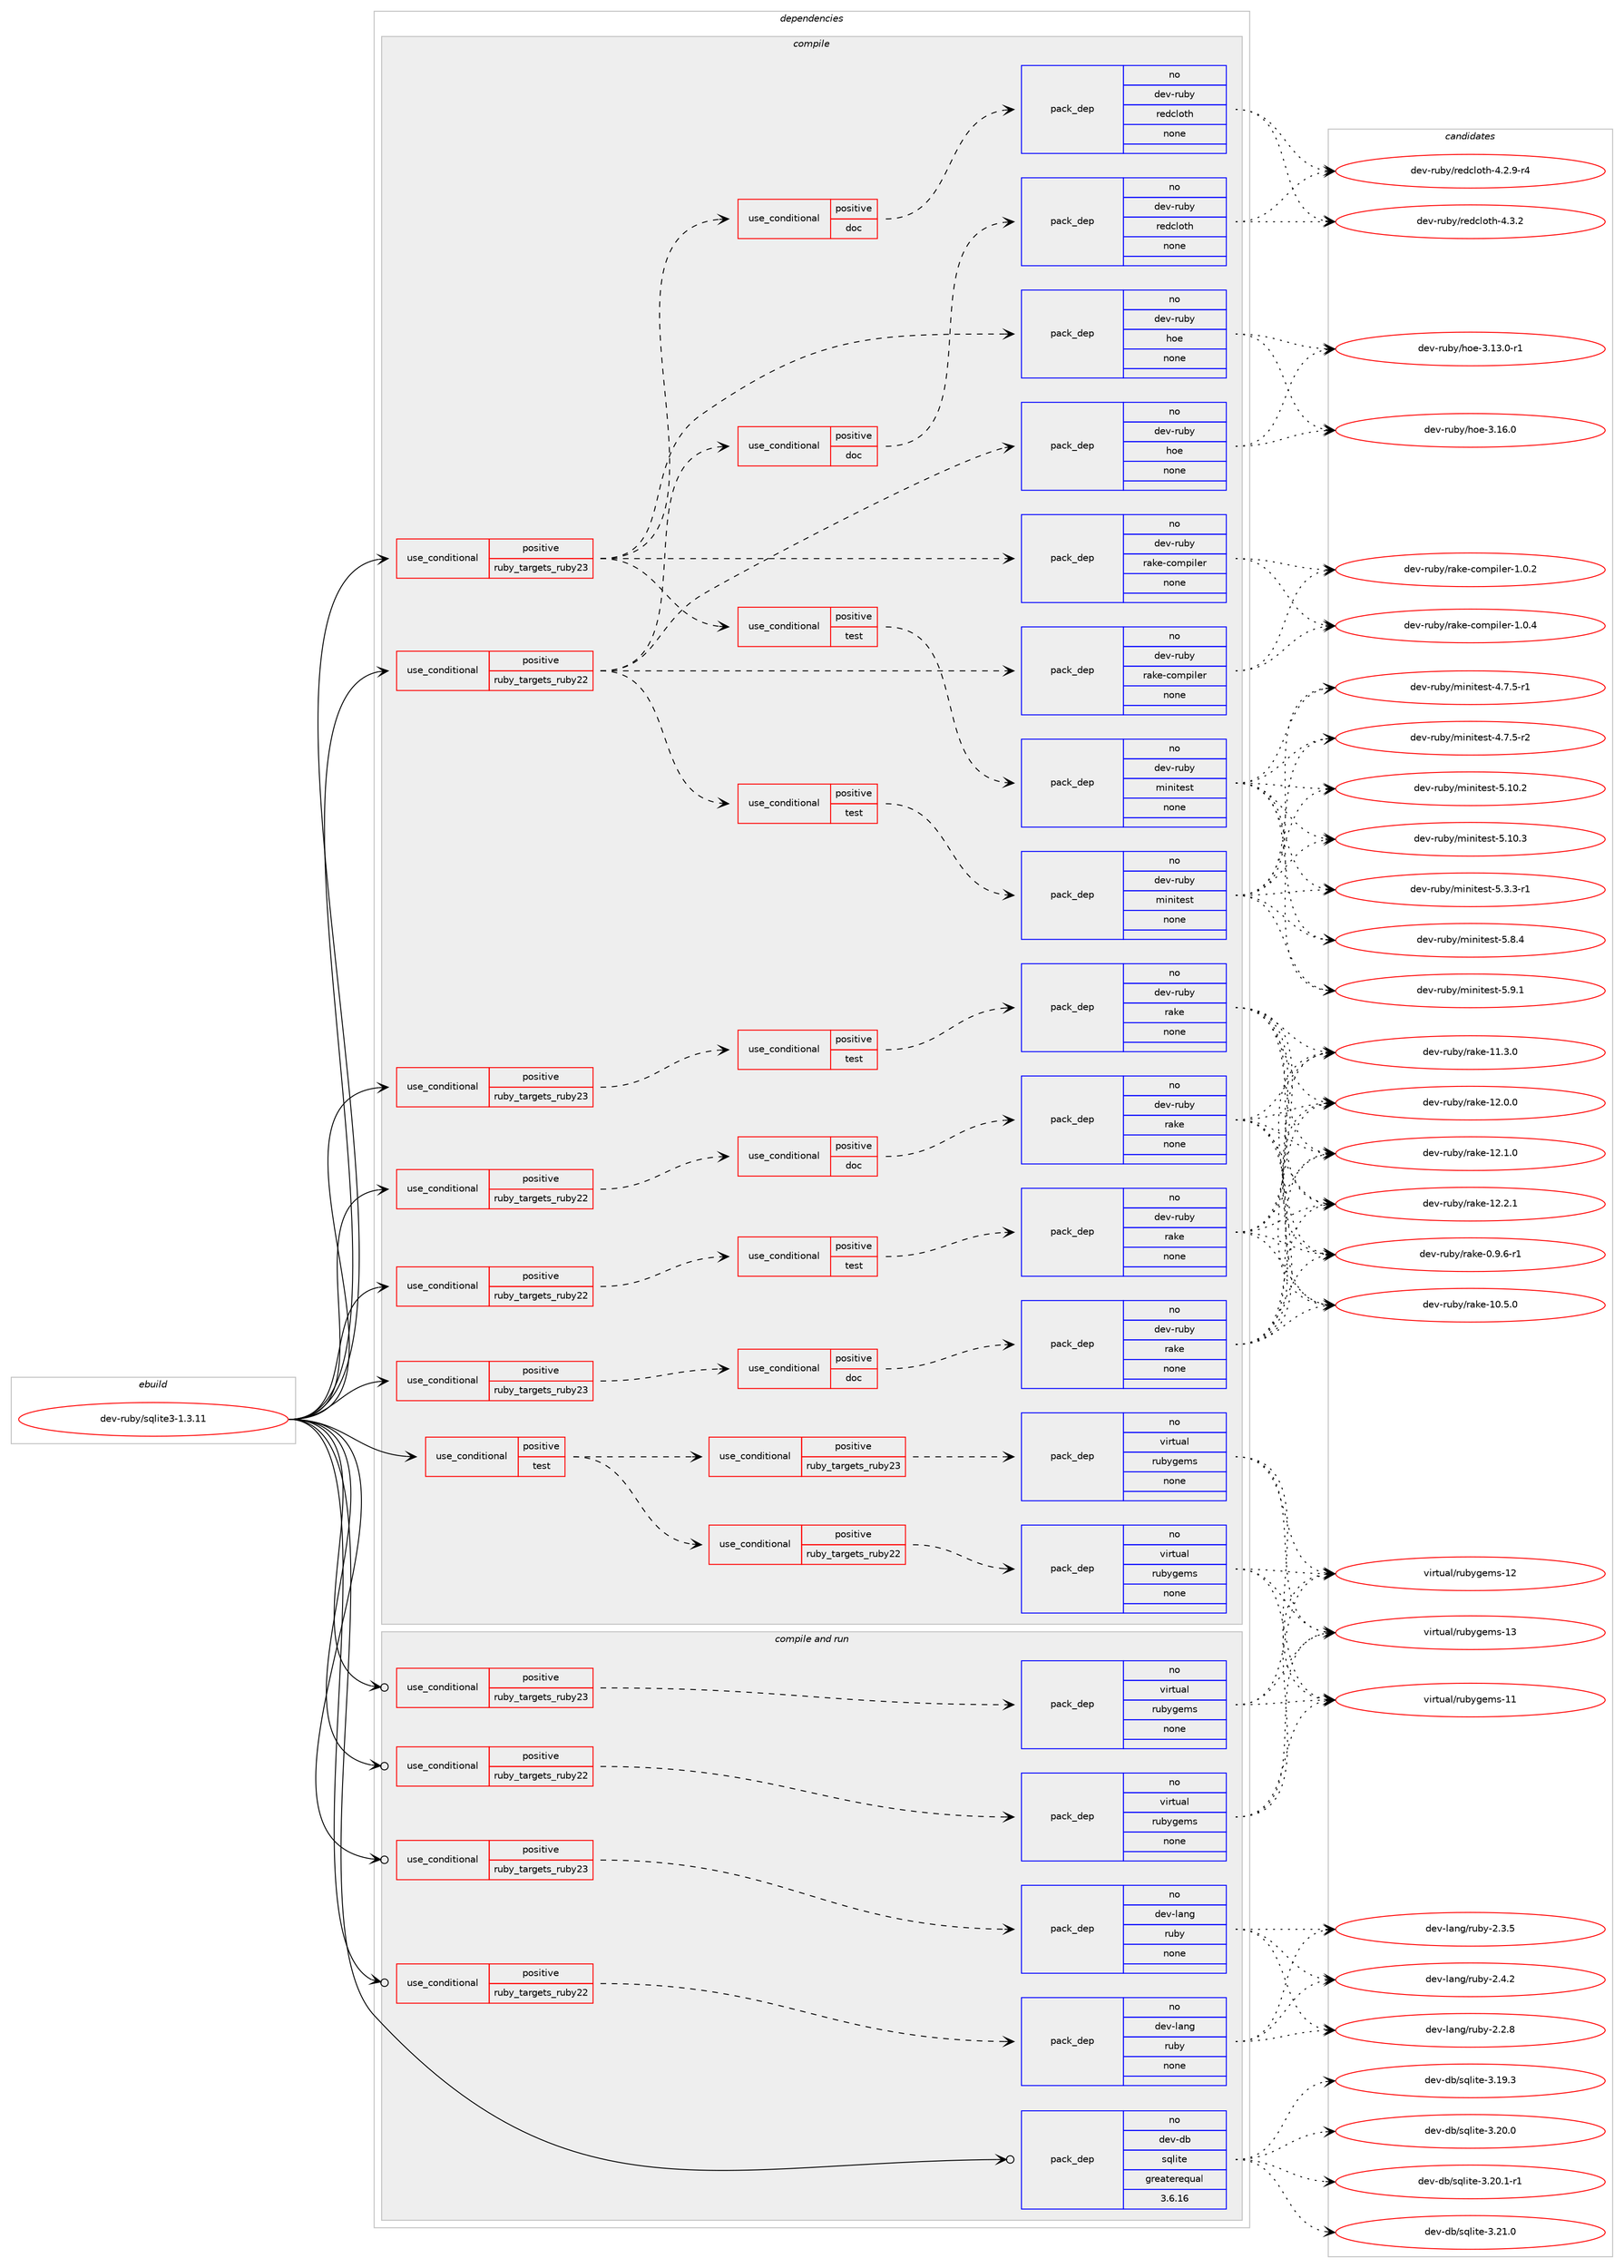 digraph prolog {

# *************
# Graph options
# *************

newrank=true;
concentrate=true;
compound=true;
graph [rankdir=LR,fontname=Helvetica,fontsize=10,ranksep=1.5];#, ranksep=2.5, nodesep=0.2];
edge  [arrowhead=vee];
node  [fontname=Helvetica,fontsize=10];

# **********
# The ebuild
# **********

subgraph cluster_leftcol {
color=gray;
rank=same;
label=<<i>ebuild</i>>;
id [label="dev-ruby/sqlite3-1.3.11", color=red, width=4, href="../dev-ruby/sqlite3-1.3.11.svg"];
}

# ****************
# The dependencies
# ****************

subgraph cluster_midcol {
color=gray;
label=<<i>dependencies</i>>;
subgraph cluster_compile {
fillcolor="#eeeeee";
style=filled;
label=<<i>compile</i>>;
subgraph cond74123 {
dependency273119 [label=<<TABLE BORDER="0" CELLBORDER="1" CELLSPACING="0" CELLPADDING="4"><TR><TD ROWSPAN="3" CELLPADDING="10">use_conditional</TD></TR><TR><TD>positive</TD></TR><TR><TD>ruby_targets_ruby22</TD></TR></TABLE>>, shape=none, color=red];
subgraph cond74124 {
dependency273120 [label=<<TABLE BORDER="0" CELLBORDER="1" CELLSPACING="0" CELLPADDING="4"><TR><TD ROWSPAN="3" CELLPADDING="10">use_conditional</TD></TR><TR><TD>positive</TD></TR><TR><TD>doc</TD></TR></TABLE>>, shape=none, color=red];
subgraph pack194880 {
dependency273121 [label=<<TABLE BORDER="0" CELLBORDER="1" CELLSPACING="0" CELLPADDING="4" WIDTH="220"><TR><TD ROWSPAN="6" CELLPADDING="30">pack_dep</TD></TR><TR><TD WIDTH="110">no</TD></TR><TR><TD>dev-ruby</TD></TR><TR><TD>rake</TD></TR><TR><TD>none</TD></TR><TR><TD></TD></TR></TABLE>>, shape=none, color=blue];
}
dependency273120:e -> dependency273121:w [weight=20,style="dashed",arrowhead="vee"];
}
dependency273119:e -> dependency273120:w [weight=20,style="dashed",arrowhead="vee"];
}
id:e -> dependency273119:w [weight=20,style="solid",arrowhead="vee"];
subgraph cond74125 {
dependency273122 [label=<<TABLE BORDER="0" CELLBORDER="1" CELLSPACING="0" CELLPADDING="4"><TR><TD ROWSPAN="3" CELLPADDING="10">use_conditional</TD></TR><TR><TD>positive</TD></TR><TR><TD>ruby_targets_ruby22</TD></TR></TABLE>>, shape=none, color=red];
subgraph cond74126 {
dependency273123 [label=<<TABLE BORDER="0" CELLBORDER="1" CELLSPACING="0" CELLPADDING="4"><TR><TD ROWSPAN="3" CELLPADDING="10">use_conditional</TD></TR><TR><TD>positive</TD></TR><TR><TD>test</TD></TR></TABLE>>, shape=none, color=red];
subgraph pack194881 {
dependency273124 [label=<<TABLE BORDER="0" CELLBORDER="1" CELLSPACING="0" CELLPADDING="4" WIDTH="220"><TR><TD ROWSPAN="6" CELLPADDING="30">pack_dep</TD></TR><TR><TD WIDTH="110">no</TD></TR><TR><TD>dev-ruby</TD></TR><TR><TD>rake</TD></TR><TR><TD>none</TD></TR><TR><TD></TD></TR></TABLE>>, shape=none, color=blue];
}
dependency273123:e -> dependency273124:w [weight=20,style="dashed",arrowhead="vee"];
}
dependency273122:e -> dependency273123:w [weight=20,style="dashed",arrowhead="vee"];
}
id:e -> dependency273122:w [weight=20,style="solid",arrowhead="vee"];
subgraph cond74127 {
dependency273125 [label=<<TABLE BORDER="0" CELLBORDER="1" CELLSPACING="0" CELLPADDING="4"><TR><TD ROWSPAN="3" CELLPADDING="10">use_conditional</TD></TR><TR><TD>positive</TD></TR><TR><TD>ruby_targets_ruby22</TD></TR></TABLE>>, shape=none, color=red];
subgraph pack194882 {
dependency273126 [label=<<TABLE BORDER="0" CELLBORDER="1" CELLSPACING="0" CELLPADDING="4" WIDTH="220"><TR><TD ROWSPAN="6" CELLPADDING="30">pack_dep</TD></TR><TR><TD WIDTH="110">no</TD></TR><TR><TD>dev-ruby</TD></TR><TR><TD>rake-compiler</TD></TR><TR><TD>none</TD></TR><TR><TD></TD></TR></TABLE>>, shape=none, color=blue];
}
dependency273125:e -> dependency273126:w [weight=20,style="dashed",arrowhead="vee"];
subgraph pack194883 {
dependency273127 [label=<<TABLE BORDER="0" CELLBORDER="1" CELLSPACING="0" CELLPADDING="4" WIDTH="220"><TR><TD ROWSPAN="6" CELLPADDING="30">pack_dep</TD></TR><TR><TD WIDTH="110">no</TD></TR><TR><TD>dev-ruby</TD></TR><TR><TD>hoe</TD></TR><TR><TD>none</TD></TR><TR><TD></TD></TR></TABLE>>, shape=none, color=blue];
}
dependency273125:e -> dependency273127:w [weight=20,style="dashed",arrowhead="vee"];
subgraph cond74128 {
dependency273128 [label=<<TABLE BORDER="0" CELLBORDER="1" CELLSPACING="0" CELLPADDING="4"><TR><TD ROWSPAN="3" CELLPADDING="10">use_conditional</TD></TR><TR><TD>positive</TD></TR><TR><TD>doc</TD></TR></TABLE>>, shape=none, color=red];
subgraph pack194884 {
dependency273129 [label=<<TABLE BORDER="0" CELLBORDER="1" CELLSPACING="0" CELLPADDING="4" WIDTH="220"><TR><TD ROWSPAN="6" CELLPADDING="30">pack_dep</TD></TR><TR><TD WIDTH="110">no</TD></TR><TR><TD>dev-ruby</TD></TR><TR><TD>redcloth</TD></TR><TR><TD>none</TD></TR><TR><TD></TD></TR></TABLE>>, shape=none, color=blue];
}
dependency273128:e -> dependency273129:w [weight=20,style="dashed",arrowhead="vee"];
}
dependency273125:e -> dependency273128:w [weight=20,style="dashed",arrowhead="vee"];
subgraph cond74129 {
dependency273130 [label=<<TABLE BORDER="0" CELLBORDER="1" CELLSPACING="0" CELLPADDING="4"><TR><TD ROWSPAN="3" CELLPADDING="10">use_conditional</TD></TR><TR><TD>positive</TD></TR><TR><TD>test</TD></TR></TABLE>>, shape=none, color=red];
subgraph pack194885 {
dependency273131 [label=<<TABLE BORDER="0" CELLBORDER="1" CELLSPACING="0" CELLPADDING="4" WIDTH="220"><TR><TD ROWSPAN="6" CELLPADDING="30">pack_dep</TD></TR><TR><TD WIDTH="110">no</TD></TR><TR><TD>dev-ruby</TD></TR><TR><TD>minitest</TD></TR><TR><TD>none</TD></TR><TR><TD></TD></TR></TABLE>>, shape=none, color=blue];
}
dependency273130:e -> dependency273131:w [weight=20,style="dashed",arrowhead="vee"];
}
dependency273125:e -> dependency273130:w [weight=20,style="dashed",arrowhead="vee"];
}
id:e -> dependency273125:w [weight=20,style="solid",arrowhead="vee"];
subgraph cond74130 {
dependency273132 [label=<<TABLE BORDER="0" CELLBORDER="1" CELLSPACING="0" CELLPADDING="4"><TR><TD ROWSPAN="3" CELLPADDING="10">use_conditional</TD></TR><TR><TD>positive</TD></TR><TR><TD>ruby_targets_ruby23</TD></TR></TABLE>>, shape=none, color=red];
subgraph cond74131 {
dependency273133 [label=<<TABLE BORDER="0" CELLBORDER="1" CELLSPACING="0" CELLPADDING="4"><TR><TD ROWSPAN="3" CELLPADDING="10">use_conditional</TD></TR><TR><TD>positive</TD></TR><TR><TD>doc</TD></TR></TABLE>>, shape=none, color=red];
subgraph pack194886 {
dependency273134 [label=<<TABLE BORDER="0" CELLBORDER="1" CELLSPACING="0" CELLPADDING="4" WIDTH="220"><TR><TD ROWSPAN="6" CELLPADDING="30">pack_dep</TD></TR><TR><TD WIDTH="110">no</TD></TR><TR><TD>dev-ruby</TD></TR><TR><TD>rake</TD></TR><TR><TD>none</TD></TR><TR><TD></TD></TR></TABLE>>, shape=none, color=blue];
}
dependency273133:e -> dependency273134:w [weight=20,style="dashed",arrowhead="vee"];
}
dependency273132:e -> dependency273133:w [weight=20,style="dashed",arrowhead="vee"];
}
id:e -> dependency273132:w [weight=20,style="solid",arrowhead="vee"];
subgraph cond74132 {
dependency273135 [label=<<TABLE BORDER="0" CELLBORDER="1" CELLSPACING="0" CELLPADDING="4"><TR><TD ROWSPAN="3" CELLPADDING="10">use_conditional</TD></TR><TR><TD>positive</TD></TR><TR><TD>ruby_targets_ruby23</TD></TR></TABLE>>, shape=none, color=red];
subgraph cond74133 {
dependency273136 [label=<<TABLE BORDER="0" CELLBORDER="1" CELLSPACING="0" CELLPADDING="4"><TR><TD ROWSPAN="3" CELLPADDING="10">use_conditional</TD></TR><TR><TD>positive</TD></TR><TR><TD>test</TD></TR></TABLE>>, shape=none, color=red];
subgraph pack194887 {
dependency273137 [label=<<TABLE BORDER="0" CELLBORDER="1" CELLSPACING="0" CELLPADDING="4" WIDTH="220"><TR><TD ROWSPAN="6" CELLPADDING="30">pack_dep</TD></TR><TR><TD WIDTH="110">no</TD></TR><TR><TD>dev-ruby</TD></TR><TR><TD>rake</TD></TR><TR><TD>none</TD></TR><TR><TD></TD></TR></TABLE>>, shape=none, color=blue];
}
dependency273136:e -> dependency273137:w [weight=20,style="dashed",arrowhead="vee"];
}
dependency273135:e -> dependency273136:w [weight=20,style="dashed",arrowhead="vee"];
}
id:e -> dependency273135:w [weight=20,style="solid",arrowhead="vee"];
subgraph cond74134 {
dependency273138 [label=<<TABLE BORDER="0" CELLBORDER="1" CELLSPACING="0" CELLPADDING="4"><TR><TD ROWSPAN="3" CELLPADDING="10">use_conditional</TD></TR><TR><TD>positive</TD></TR><TR><TD>ruby_targets_ruby23</TD></TR></TABLE>>, shape=none, color=red];
subgraph pack194888 {
dependency273139 [label=<<TABLE BORDER="0" CELLBORDER="1" CELLSPACING="0" CELLPADDING="4" WIDTH="220"><TR><TD ROWSPAN="6" CELLPADDING="30">pack_dep</TD></TR><TR><TD WIDTH="110">no</TD></TR><TR><TD>dev-ruby</TD></TR><TR><TD>rake-compiler</TD></TR><TR><TD>none</TD></TR><TR><TD></TD></TR></TABLE>>, shape=none, color=blue];
}
dependency273138:e -> dependency273139:w [weight=20,style="dashed",arrowhead="vee"];
subgraph pack194889 {
dependency273140 [label=<<TABLE BORDER="0" CELLBORDER="1" CELLSPACING="0" CELLPADDING="4" WIDTH="220"><TR><TD ROWSPAN="6" CELLPADDING="30">pack_dep</TD></TR><TR><TD WIDTH="110">no</TD></TR><TR><TD>dev-ruby</TD></TR><TR><TD>hoe</TD></TR><TR><TD>none</TD></TR><TR><TD></TD></TR></TABLE>>, shape=none, color=blue];
}
dependency273138:e -> dependency273140:w [weight=20,style="dashed",arrowhead="vee"];
subgraph cond74135 {
dependency273141 [label=<<TABLE BORDER="0" CELLBORDER="1" CELLSPACING="0" CELLPADDING="4"><TR><TD ROWSPAN="3" CELLPADDING="10">use_conditional</TD></TR><TR><TD>positive</TD></TR><TR><TD>doc</TD></TR></TABLE>>, shape=none, color=red];
subgraph pack194890 {
dependency273142 [label=<<TABLE BORDER="0" CELLBORDER="1" CELLSPACING="0" CELLPADDING="4" WIDTH="220"><TR><TD ROWSPAN="6" CELLPADDING="30">pack_dep</TD></TR><TR><TD WIDTH="110">no</TD></TR><TR><TD>dev-ruby</TD></TR><TR><TD>redcloth</TD></TR><TR><TD>none</TD></TR><TR><TD></TD></TR></TABLE>>, shape=none, color=blue];
}
dependency273141:e -> dependency273142:w [weight=20,style="dashed",arrowhead="vee"];
}
dependency273138:e -> dependency273141:w [weight=20,style="dashed",arrowhead="vee"];
subgraph cond74136 {
dependency273143 [label=<<TABLE BORDER="0" CELLBORDER="1" CELLSPACING="0" CELLPADDING="4"><TR><TD ROWSPAN="3" CELLPADDING="10">use_conditional</TD></TR><TR><TD>positive</TD></TR><TR><TD>test</TD></TR></TABLE>>, shape=none, color=red];
subgraph pack194891 {
dependency273144 [label=<<TABLE BORDER="0" CELLBORDER="1" CELLSPACING="0" CELLPADDING="4" WIDTH="220"><TR><TD ROWSPAN="6" CELLPADDING="30">pack_dep</TD></TR><TR><TD WIDTH="110">no</TD></TR><TR><TD>dev-ruby</TD></TR><TR><TD>minitest</TD></TR><TR><TD>none</TD></TR><TR><TD></TD></TR></TABLE>>, shape=none, color=blue];
}
dependency273143:e -> dependency273144:w [weight=20,style="dashed",arrowhead="vee"];
}
dependency273138:e -> dependency273143:w [weight=20,style="dashed",arrowhead="vee"];
}
id:e -> dependency273138:w [weight=20,style="solid",arrowhead="vee"];
subgraph cond74137 {
dependency273145 [label=<<TABLE BORDER="0" CELLBORDER="1" CELLSPACING="0" CELLPADDING="4"><TR><TD ROWSPAN="3" CELLPADDING="10">use_conditional</TD></TR><TR><TD>positive</TD></TR><TR><TD>test</TD></TR></TABLE>>, shape=none, color=red];
subgraph cond74138 {
dependency273146 [label=<<TABLE BORDER="0" CELLBORDER="1" CELLSPACING="0" CELLPADDING="4"><TR><TD ROWSPAN="3" CELLPADDING="10">use_conditional</TD></TR><TR><TD>positive</TD></TR><TR><TD>ruby_targets_ruby22</TD></TR></TABLE>>, shape=none, color=red];
subgraph pack194892 {
dependency273147 [label=<<TABLE BORDER="0" CELLBORDER="1" CELLSPACING="0" CELLPADDING="4" WIDTH="220"><TR><TD ROWSPAN="6" CELLPADDING="30">pack_dep</TD></TR><TR><TD WIDTH="110">no</TD></TR><TR><TD>virtual</TD></TR><TR><TD>rubygems</TD></TR><TR><TD>none</TD></TR><TR><TD></TD></TR></TABLE>>, shape=none, color=blue];
}
dependency273146:e -> dependency273147:w [weight=20,style="dashed",arrowhead="vee"];
}
dependency273145:e -> dependency273146:w [weight=20,style="dashed",arrowhead="vee"];
subgraph cond74139 {
dependency273148 [label=<<TABLE BORDER="0" CELLBORDER="1" CELLSPACING="0" CELLPADDING="4"><TR><TD ROWSPAN="3" CELLPADDING="10">use_conditional</TD></TR><TR><TD>positive</TD></TR><TR><TD>ruby_targets_ruby23</TD></TR></TABLE>>, shape=none, color=red];
subgraph pack194893 {
dependency273149 [label=<<TABLE BORDER="0" CELLBORDER="1" CELLSPACING="0" CELLPADDING="4" WIDTH="220"><TR><TD ROWSPAN="6" CELLPADDING="30">pack_dep</TD></TR><TR><TD WIDTH="110">no</TD></TR><TR><TD>virtual</TD></TR><TR><TD>rubygems</TD></TR><TR><TD>none</TD></TR><TR><TD></TD></TR></TABLE>>, shape=none, color=blue];
}
dependency273148:e -> dependency273149:w [weight=20,style="dashed",arrowhead="vee"];
}
dependency273145:e -> dependency273148:w [weight=20,style="dashed",arrowhead="vee"];
}
id:e -> dependency273145:w [weight=20,style="solid",arrowhead="vee"];
}
subgraph cluster_compileandrun {
fillcolor="#eeeeee";
style=filled;
label=<<i>compile and run</i>>;
subgraph cond74140 {
dependency273150 [label=<<TABLE BORDER="0" CELLBORDER="1" CELLSPACING="0" CELLPADDING="4"><TR><TD ROWSPAN="3" CELLPADDING="10">use_conditional</TD></TR><TR><TD>positive</TD></TR><TR><TD>ruby_targets_ruby22</TD></TR></TABLE>>, shape=none, color=red];
subgraph pack194894 {
dependency273151 [label=<<TABLE BORDER="0" CELLBORDER="1" CELLSPACING="0" CELLPADDING="4" WIDTH="220"><TR><TD ROWSPAN="6" CELLPADDING="30">pack_dep</TD></TR><TR><TD WIDTH="110">no</TD></TR><TR><TD>dev-lang</TD></TR><TR><TD>ruby</TD></TR><TR><TD>none</TD></TR><TR><TD></TD></TR></TABLE>>, shape=none, color=blue];
}
dependency273150:e -> dependency273151:w [weight=20,style="dashed",arrowhead="vee"];
}
id:e -> dependency273150:w [weight=20,style="solid",arrowhead="odotvee"];
subgraph cond74141 {
dependency273152 [label=<<TABLE BORDER="0" CELLBORDER="1" CELLSPACING="0" CELLPADDING="4"><TR><TD ROWSPAN="3" CELLPADDING="10">use_conditional</TD></TR><TR><TD>positive</TD></TR><TR><TD>ruby_targets_ruby22</TD></TR></TABLE>>, shape=none, color=red];
subgraph pack194895 {
dependency273153 [label=<<TABLE BORDER="0" CELLBORDER="1" CELLSPACING="0" CELLPADDING="4" WIDTH="220"><TR><TD ROWSPAN="6" CELLPADDING="30">pack_dep</TD></TR><TR><TD WIDTH="110">no</TD></TR><TR><TD>virtual</TD></TR><TR><TD>rubygems</TD></TR><TR><TD>none</TD></TR><TR><TD></TD></TR></TABLE>>, shape=none, color=blue];
}
dependency273152:e -> dependency273153:w [weight=20,style="dashed",arrowhead="vee"];
}
id:e -> dependency273152:w [weight=20,style="solid",arrowhead="odotvee"];
subgraph cond74142 {
dependency273154 [label=<<TABLE BORDER="0" CELLBORDER="1" CELLSPACING="0" CELLPADDING="4"><TR><TD ROWSPAN="3" CELLPADDING="10">use_conditional</TD></TR><TR><TD>positive</TD></TR><TR><TD>ruby_targets_ruby23</TD></TR></TABLE>>, shape=none, color=red];
subgraph pack194896 {
dependency273155 [label=<<TABLE BORDER="0" CELLBORDER="1" CELLSPACING="0" CELLPADDING="4" WIDTH="220"><TR><TD ROWSPAN="6" CELLPADDING="30">pack_dep</TD></TR><TR><TD WIDTH="110">no</TD></TR><TR><TD>dev-lang</TD></TR><TR><TD>ruby</TD></TR><TR><TD>none</TD></TR><TR><TD></TD></TR></TABLE>>, shape=none, color=blue];
}
dependency273154:e -> dependency273155:w [weight=20,style="dashed",arrowhead="vee"];
}
id:e -> dependency273154:w [weight=20,style="solid",arrowhead="odotvee"];
subgraph cond74143 {
dependency273156 [label=<<TABLE BORDER="0" CELLBORDER="1" CELLSPACING="0" CELLPADDING="4"><TR><TD ROWSPAN="3" CELLPADDING="10">use_conditional</TD></TR><TR><TD>positive</TD></TR><TR><TD>ruby_targets_ruby23</TD></TR></TABLE>>, shape=none, color=red];
subgraph pack194897 {
dependency273157 [label=<<TABLE BORDER="0" CELLBORDER="1" CELLSPACING="0" CELLPADDING="4" WIDTH="220"><TR><TD ROWSPAN="6" CELLPADDING="30">pack_dep</TD></TR><TR><TD WIDTH="110">no</TD></TR><TR><TD>virtual</TD></TR><TR><TD>rubygems</TD></TR><TR><TD>none</TD></TR><TR><TD></TD></TR></TABLE>>, shape=none, color=blue];
}
dependency273156:e -> dependency273157:w [weight=20,style="dashed",arrowhead="vee"];
}
id:e -> dependency273156:w [weight=20,style="solid",arrowhead="odotvee"];
subgraph pack194898 {
dependency273158 [label=<<TABLE BORDER="0" CELLBORDER="1" CELLSPACING="0" CELLPADDING="4" WIDTH="220"><TR><TD ROWSPAN="6" CELLPADDING="30">pack_dep</TD></TR><TR><TD WIDTH="110">no</TD></TR><TR><TD>dev-db</TD></TR><TR><TD>sqlite</TD></TR><TR><TD>greaterequal</TD></TR><TR><TD>3.6.16</TD></TR></TABLE>>, shape=none, color=blue];
}
id:e -> dependency273158:w [weight=20,style="solid",arrowhead="odotvee"];
}
subgraph cluster_run {
fillcolor="#eeeeee";
style=filled;
label=<<i>run</i>>;
}
}

# **************
# The candidates
# **************

subgraph cluster_choices {
rank=same;
color=gray;
label=<<i>candidates</i>>;

subgraph choice194880 {
color=black;
nodesep=1;
choice100101118451141179812147114971071014548465746544511449 [label="dev-ruby/rake-0.9.6-r1", color=red, width=4,href="../dev-ruby/rake-0.9.6-r1.svg"];
choice1001011184511411798121471149710710145494846534648 [label="dev-ruby/rake-10.5.0", color=red, width=4,href="../dev-ruby/rake-10.5.0.svg"];
choice1001011184511411798121471149710710145494946514648 [label="dev-ruby/rake-11.3.0", color=red, width=4,href="../dev-ruby/rake-11.3.0.svg"];
choice1001011184511411798121471149710710145495046484648 [label="dev-ruby/rake-12.0.0", color=red, width=4,href="../dev-ruby/rake-12.0.0.svg"];
choice1001011184511411798121471149710710145495046494648 [label="dev-ruby/rake-12.1.0", color=red, width=4,href="../dev-ruby/rake-12.1.0.svg"];
choice1001011184511411798121471149710710145495046504649 [label="dev-ruby/rake-12.2.1", color=red, width=4,href="../dev-ruby/rake-12.2.1.svg"];
dependency273121:e -> choice100101118451141179812147114971071014548465746544511449:w [style=dotted,weight="100"];
dependency273121:e -> choice1001011184511411798121471149710710145494846534648:w [style=dotted,weight="100"];
dependency273121:e -> choice1001011184511411798121471149710710145494946514648:w [style=dotted,weight="100"];
dependency273121:e -> choice1001011184511411798121471149710710145495046484648:w [style=dotted,weight="100"];
dependency273121:e -> choice1001011184511411798121471149710710145495046494648:w [style=dotted,weight="100"];
dependency273121:e -> choice1001011184511411798121471149710710145495046504649:w [style=dotted,weight="100"];
}
subgraph choice194881 {
color=black;
nodesep=1;
choice100101118451141179812147114971071014548465746544511449 [label="dev-ruby/rake-0.9.6-r1", color=red, width=4,href="../dev-ruby/rake-0.9.6-r1.svg"];
choice1001011184511411798121471149710710145494846534648 [label="dev-ruby/rake-10.5.0", color=red, width=4,href="../dev-ruby/rake-10.5.0.svg"];
choice1001011184511411798121471149710710145494946514648 [label="dev-ruby/rake-11.3.0", color=red, width=4,href="../dev-ruby/rake-11.3.0.svg"];
choice1001011184511411798121471149710710145495046484648 [label="dev-ruby/rake-12.0.0", color=red, width=4,href="../dev-ruby/rake-12.0.0.svg"];
choice1001011184511411798121471149710710145495046494648 [label="dev-ruby/rake-12.1.0", color=red, width=4,href="../dev-ruby/rake-12.1.0.svg"];
choice1001011184511411798121471149710710145495046504649 [label="dev-ruby/rake-12.2.1", color=red, width=4,href="../dev-ruby/rake-12.2.1.svg"];
dependency273124:e -> choice100101118451141179812147114971071014548465746544511449:w [style=dotted,weight="100"];
dependency273124:e -> choice1001011184511411798121471149710710145494846534648:w [style=dotted,weight="100"];
dependency273124:e -> choice1001011184511411798121471149710710145494946514648:w [style=dotted,weight="100"];
dependency273124:e -> choice1001011184511411798121471149710710145495046484648:w [style=dotted,weight="100"];
dependency273124:e -> choice1001011184511411798121471149710710145495046494648:w [style=dotted,weight="100"];
dependency273124:e -> choice1001011184511411798121471149710710145495046504649:w [style=dotted,weight="100"];
}
subgraph choice194882 {
color=black;
nodesep=1;
choice100101118451141179812147114971071014599111109112105108101114454946484650 [label="dev-ruby/rake-compiler-1.0.2", color=red, width=4,href="../dev-ruby/rake-compiler-1.0.2.svg"];
choice100101118451141179812147114971071014599111109112105108101114454946484652 [label="dev-ruby/rake-compiler-1.0.4", color=red, width=4,href="../dev-ruby/rake-compiler-1.0.4.svg"];
dependency273126:e -> choice100101118451141179812147114971071014599111109112105108101114454946484650:w [style=dotted,weight="100"];
dependency273126:e -> choice100101118451141179812147114971071014599111109112105108101114454946484652:w [style=dotted,weight="100"];
}
subgraph choice194883 {
color=black;
nodesep=1;
choice100101118451141179812147104111101455146495146484511449 [label="dev-ruby/hoe-3.13.0-r1", color=red, width=4,href="../dev-ruby/hoe-3.13.0-r1.svg"];
choice10010111845114117981214710411110145514649544648 [label="dev-ruby/hoe-3.16.0", color=red, width=4,href="../dev-ruby/hoe-3.16.0.svg"];
dependency273127:e -> choice100101118451141179812147104111101455146495146484511449:w [style=dotted,weight="100"];
dependency273127:e -> choice10010111845114117981214710411110145514649544648:w [style=dotted,weight="100"];
}
subgraph choice194884 {
color=black;
nodesep=1;
choice100101118451141179812147114101100991081111161044552465046574511452 [label="dev-ruby/redcloth-4.2.9-r4", color=red, width=4,href="../dev-ruby/redcloth-4.2.9-r4.svg"];
choice10010111845114117981214711410110099108111116104455246514650 [label="dev-ruby/redcloth-4.3.2", color=red, width=4,href="../dev-ruby/redcloth-4.3.2.svg"];
dependency273129:e -> choice100101118451141179812147114101100991081111161044552465046574511452:w [style=dotted,weight="100"];
dependency273129:e -> choice10010111845114117981214711410110099108111116104455246514650:w [style=dotted,weight="100"];
}
subgraph choice194885 {
color=black;
nodesep=1;
choice1001011184511411798121471091051101051161011151164552465546534511449 [label="dev-ruby/minitest-4.7.5-r1", color=red, width=4,href="../dev-ruby/minitest-4.7.5-r1.svg"];
choice1001011184511411798121471091051101051161011151164552465546534511450 [label="dev-ruby/minitest-4.7.5-r2", color=red, width=4,href="../dev-ruby/minitest-4.7.5-r2.svg"];
choice10010111845114117981214710910511010511610111511645534649484650 [label="dev-ruby/minitest-5.10.2", color=red, width=4,href="../dev-ruby/minitest-5.10.2.svg"];
choice10010111845114117981214710910511010511610111511645534649484651 [label="dev-ruby/minitest-5.10.3", color=red, width=4,href="../dev-ruby/minitest-5.10.3.svg"];
choice1001011184511411798121471091051101051161011151164553465146514511449 [label="dev-ruby/minitest-5.3.3-r1", color=red, width=4,href="../dev-ruby/minitest-5.3.3-r1.svg"];
choice100101118451141179812147109105110105116101115116455346564652 [label="dev-ruby/minitest-5.8.4", color=red, width=4,href="../dev-ruby/minitest-5.8.4.svg"];
choice100101118451141179812147109105110105116101115116455346574649 [label="dev-ruby/minitest-5.9.1", color=red, width=4,href="../dev-ruby/minitest-5.9.1.svg"];
dependency273131:e -> choice1001011184511411798121471091051101051161011151164552465546534511449:w [style=dotted,weight="100"];
dependency273131:e -> choice1001011184511411798121471091051101051161011151164552465546534511450:w [style=dotted,weight="100"];
dependency273131:e -> choice10010111845114117981214710910511010511610111511645534649484650:w [style=dotted,weight="100"];
dependency273131:e -> choice10010111845114117981214710910511010511610111511645534649484651:w [style=dotted,weight="100"];
dependency273131:e -> choice1001011184511411798121471091051101051161011151164553465146514511449:w [style=dotted,weight="100"];
dependency273131:e -> choice100101118451141179812147109105110105116101115116455346564652:w [style=dotted,weight="100"];
dependency273131:e -> choice100101118451141179812147109105110105116101115116455346574649:w [style=dotted,weight="100"];
}
subgraph choice194886 {
color=black;
nodesep=1;
choice100101118451141179812147114971071014548465746544511449 [label="dev-ruby/rake-0.9.6-r1", color=red, width=4,href="../dev-ruby/rake-0.9.6-r1.svg"];
choice1001011184511411798121471149710710145494846534648 [label="dev-ruby/rake-10.5.0", color=red, width=4,href="../dev-ruby/rake-10.5.0.svg"];
choice1001011184511411798121471149710710145494946514648 [label="dev-ruby/rake-11.3.0", color=red, width=4,href="../dev-ruby/rake-11.3.0.svg"];
choice1001011184511411798121471149710710145495046484648 [label="dev-ruby/rake-12.0.0", color=red, width=4,href="../dev-ruby/rake-12.0.0.svg"];
choice1001011184511411798121471149710710145495046494648 [label="dev-ruby/rake-12.1.0", color=red, width=4,href="../dev-ruby/rake-12.1.0.svg"];
choice1001011184511411798121471149710710145495046504649 [label="dev-ruby/rake-12.2.1", color=red, width=4,href="../dev-ruby/rake-12.2.1.svg"];
dependency273134:e -> choice100101118451141179812147114971071014548465746544511449:w [style=dotted,weight="100"];
dependency273134:e -> choice1001011184511411798121471149710710145494846534648:w [style=dotted,weight="100"];
dependency273134:e -> choice1001011184511411798121471149710710145494946514648:w [style=dotted,weight="100"];
dependency273134:e -> choice1001011184511411798121471149710710145495046484648:w [style=dotted,weight="100"];
dependency273134:e -> choice1001011184511411798121471149710710145495046494648:w [style=dotted,weight="100"];
dependency273134:e -> choice1001011184511411798121471149710710145495046504649:w [style=dotted,weight="100"];
}
subgraph choice194887 {
color=black;
nodesep=1;
choice100101118451141179812147114971071014548465746544511449 [label="dev-ruby/rake-0.9.6-r1", color=red, width=4,href="../dev-ruby/rake-0.9.6-r1.svg"];
choice1001011184511411798121471149710710145494846534648 [label="dev-ruby/rake-10.5.0", color=red, width=4,href="../dev-ruby/rake-10.5.0.svg"];
choice1001011184511411798121471149710710145494946514648 [label="dev-ruby/rake-11.3.0", color=red, width=4,href="../dev-ruby/rake-11.3.0.svg"];
choice1001011184511411798121471149710710145495046484648 [label="dev-ruby/rake-12.0.0", color=red, width=4,href="../dev-ruby/rake-12.0.0.svg"];
choice1001011184511411798121471149710710145495046494648 [label="dev-ruby/rake-12.1.0", color=red, width=4,href="../dev-ruby/rake-12.1.0.svg"];
choice1001011184511411798121471149710710145495046504649 [label="dev-ruby/rake-12.2.1", color=red, width=4,href="../dev-ruby/rake-12.2.1.svg"];
dependency273137:e -> choice100101118451141179812147114971071014548465746544511449:w [style=dotted,weight="100"];
dependency273137:e -> choice1001011184511411798121471149710710145494846534648:w [style=dotted,weight="100"];
dependency273137:e -> choice1001011184511411798121471149710710145494946514648:w [style=dotted,weight="100"];
dependency273137:e -> choice1001011184511411798121471149710710145495046484648:w [style=dotted,weight="100"];
dependency273137:e -> choice1001011184511411798121471149710710145495046494648:w [style=dotted,weight="100"];
dependency273137:e -> choice1001011184511411798121471149710710145495046504649:w [style=dotted,weight="100"];
}
subgraph choice194888 {
color=black;
nodesep=1;
choice100101118451141179812147114971071014599111109112105108101114454946484650 [label="dev-ruby/rake-compiler-1.0.2", color=red, width=4,href="../dev-ruby/rake-compiler-1.0.2.svg"];
choice100101118451141179812147114971071014599111109112105108101114454946484652 [label="dev-ruby/rake-compiler-1.0.4", color=red, width=4,href="../dev-ruby/rake-compiler-1.0.4.svg"];
dependency273139:e -> choice100101118451141179812147114971071014599111109112105108101114454946484650:w [style=dotted,weight="100"];
dependency273139:e -> choice100101118451141179812147114971071014599111109112105108101114454946484652:w [style=dotted,weight="100"];
}
subgraph choice194889 {
color=black;
nodesep=1;
choice100101118451141179812147104111101455146495146484511449 [label="dev-ruby/hoe-3.13.0-r1", color=red, width=4,href="../dev-ruby/hoe-3.13.0-r1.svg"];
choice10010111845114117981214710411110145514649544648 [label="dev-ruby/hoe-3.16.0", color=red, width=4,href="../dev-ruby/hoe-3.16.0.svg"];
dependency273140:e -> choice100101118451141179812147104111101455146495146484511449:w [style=dotted,weight="100"];
dependency273140:e -> choice10010111845114117981214710411110145514649544648:w [style=dotted,weight="100"];
}
subgraph choice194890 {
color=black;
nodesep=1;
choice100101118451141179812147114101100991081111161044552465046574511452 [label="dev-ruby/redcloth-4.2.9-r4", color=red, width=4,href="../dev-ruby/redcloth-4.2.9-r4.svg"];
choice10010111845114117981214711410110099108111116104455246514650 [label="dev-ruby/redcloth-4.3.2", color=red, width=4,href="../dev-ruby/redcloth-4.3.2.svg"];
dependency273142:e -> choice100101118451141179812147114101100991081111161044552465046574511452:w [style=dotted,weight="100"];
dependency273142:e -> choice10010111845114117981214711410110099108111116104455246514650:w [style=dotted,weight="100"];
}
subgraph choice194891 {
color=black;
nodesep=1;
choice1001011184511411798121471091051101051161011151164552465546534511449 [label="dev-ruby/minitest-4.7.5-r1", color=red, width=4,href="../dev-ruby/minitest-4.7.5-r1.svg"];
choice1001011184511411798121471091051101051161011151164552465546534511450 [label="dev-ruby/minitest-4.7.5-r2", color=red, width=4,href="../dev-ruby/minitest-4.7.5-r2.svg"];
choice10010111845114117981214710910511010511610111511645534649484650 [label="dev-ruby/minitest-5.10.2", color=red, width=4,href="../dev-ruby/minitest-5.10.2.svg"];
choice10010111845114117981214710910511010511610111511645534649484651 [label="dev-ruby/minitest-5.10.3", color=red, width=4,href="../dev-ruby/minitest-5.10.3.svg"];
choice1001011184511411798121471091051101051161011151164553465146514511449 [label="dev-ruby/minitest-5.3.3-r1", color=red, width=4,href="../dev-ruby/minitest-5.3.3-r1.svg"];
choice100101118451141179812147109105110105116101115116455346564652 [label="dev-ruby/minitest-5.8.4", color=red, width=4,href="../dev-ruby/minitest-5.8.4.svg"];
choice100101118451141179812147109105110105116101115116455346574649 [label="dev-ruby/minitest-5.9.1", color=red, width=4,href="../dev-ruby/minitest-5.9.1.svg"];
dependency273144:e -> choice1001011184511411798121471091051101051161011151164552465546534511449:w [style=dotted,weight="100"];
dependency273144:e -> choice1001011184511411798121471091051101051161011151164552465546534511450:w [style=dotted,weight="100"];
dependency273144:e -> choice10010111845114117981214710910511010511610111511645534649484650:w [style=dotted,weight="100"];
dependency273144:e -> choice10010111845114117981214710910511010511610111511645534649484651:w [style=dotted,weight="100"];
dependency273144:e -> choice1001011184511411798121471091051101051161011151164553465146514511449:w [style=dotted,weight="100"];
dependency273144:e -> choice100101118451141179812147109105110105116101115116455346564652:w [style=dotted,weight="100"];
dependency273144:e -> choice100101118451141179812147109105110105116101115116455346574649:w [style=dotted,weight="100"];
}
subgraph choice194892 {
color=black;
nodesep=1;
choice118105114116117971084711411798121103101109115454949 [label="virtual/rubygems-11", color=red, width=4,href="../virtual/rubygems-11.svg"];
choice118105114116117971084711411798121103101109115454950 [label="virtual/rubygems-12", color=red, width=4,href="../virtual/rubygems-12.svg"];
choice118105114116117971084711411798121103101109115454951 [label="virtual/rubygems-13", color=red, width=4,href="../virtual/rubygems-13.svg"];
dependency273147:e -> choice118105114116117971084711411798121103101109115454949:w [style=dotted,weight="100"];
dependency273147:e -> choice118105114116117971084711411798121103101109115454950:w [style=dotted,weight="100"];
dependency273147:e -> choice118105114116117971084711411798121103101109115454951:w [style=dotted,weight="100"];
}
subgraph choice194893 {
color=black;
nodesep=1;
choice118105114116117971084711411798121103101109115454949 [label="virtual/rubygems-11", color=red, width=4,href="../virtual/rubygems-11.svg"];
choice118105114116117971084711411798121103101109115454950 [label="virtual/rubygems-12", color=red, width=4,href="../virtual/rubygems-12.svg"];
choice118105114116117971084711411798121103101109115454951 [label="virtual/rubygems-13", color=red, width=4,href="../virtual/rubygems-13.svg"];
dependency273149:e -> choice118105114116117971084711411798121103101109115454949:w [style=dotted,weight="100"];
dependency273149:e -> choice118105114116117971084711411798121103101109115454950:w [style=dotted,weight="100"];
dependency273149:e -> choice118105114116117971084711411798121103101109115454951:w [style=dotted,weight="100"];
}
subgraph choice194894 {
color=black;
nodesep=1;
choice10010111845108971101034711411798121455046504656 [label="dev-lang/ruby-2.2.8", color=red, width=4,href="../dev-lang/ruby-2.2.8.svg"];
choice10010111845108971101034711411798121455046514653 [label="dev-lang/ruby-2.3.5", color=red, width=4,href="../dev-lang/ruby-2.3.5.svg"];
choice10010111845108971101034711411798121455046524650 [label="dev-lang/ruby-2.4.2", color=red, width=4,href="../dev-lang/ruby-2.4.2.svg"];
dependency273151:e -> choice10010111845108971101034711411798121455046504656:w [style=dotted,weight="100"];
dependency273151:e -> choice10010111845108971101034711411798121455046514653:w [style=dotted,weight="100"];
dependency273151:e -> choice10010111845108971101034711411798121455046524650:w [style=dotted,weight="100"];
}
subgraph choice194895 {
color=black;
nodesep=1;
choice118105114116117971084711411798121103101109115454949 [label="virtual/rubygems-11", color=red, width=4,href="../virtual/rubygems-11.svg"];
choice118105114116117971084711411798121103101109115454950 [label="virtual/rubygems-12", color=red, width=4,href="../virtual/rubygems-12.svg"];
choice118105114116117971084711411798121103101109115454951 [label="virtual/rubygems-13", color=red, width=4,href="../virtual/rubygems-13.svg"];
dependency273153:e -> choice118105114116117971084711411798121103101109115454949:w [style=dotted,weight="100"];
dependency273153:e -> choice118105114116117971084711411798121103101109115454950:w [style=dotted,weight="100"];
dependency273153:e -> choice118105114116117971084711411798121103101109115454951:w [style=dotted,weight="100"];
}
subgraph choice194896 {
color=black;
nodesep=1;
choice10010111845108971101034711411798121455046504656 [label="dev-lang/ruby-2.2.8", color=red, width=4,href="../dev-lang/ruby-2.2.8.svg"];
choice10010111845108971101034711411798121455046514653 [label="dev-lang/ruby-2.3.5", color=red, width=4,href="../dev-lang/ruby-2.3.5.svg"];
choice10010111845108971101034711411798121455046524650 [label="dev-lang/ruby-2.4.2", color=red, width=4,href="../dev-lang/ruby-2.4.2.svg"];
dependency273155:e -> choice10010111845108971101034711411798121455046504656:w [style=dotted,weight="100"];
dependency273155:e -> choice10010111845108971101034711411798121455046514653:w [style=dotted,weight="100"];
dependency273155:e -> choice10010111845108971101034711411798121455046524650:w [style=dotted,weight="100"];
}
subgraph choice194897 {
color=black;
nodesep=1;
choice118105114116117971084711411798121103101109115454949 [label="virtual/rubygems-11", color=red, width=4,href="../virtual/rubygems-11.svg"];
choice118105114116117971084711411798121103101109115454950 [label="virtual/rubygems-12", color=red, width=4,href="../virtual/rubygems-12.svg"];
choice118105114116117971084711411798121103101109115454951 [label="virtual/rubygems-13", color=red, width=4,href="../virtual/rubygems-13.svg"];
dependency273157:e -> choice118105114116117971084711411798121103101109115454949:w [style=dotted,weight="100"];
dependency273157:e -> choice118105114116117971084711411798121103101109115454950:w [style=dotted,weight="100"];
dependency273157:e -> choice118105114116117971084711411798121103101109115454951:w [style=dotted,weight="100"];
}
subgraph choice194898 {
color=black;
nodesep=1;
choice10010111845100984711511310810511610145514649574651 [label="dev-db/sqlite-3.19.3", color=red, width=4,href="../dev-db/sqlite-3.19.3.svg"];
choice10010111845100984711511310810511610145514650484648 [label="dev-db/sqlite-3.20.0", color=red, width=4,href="../dev-db/sqlite-3.20.0.svg"];
choice100101118451009847115113108105116101455146504846494511449 [label="dev-db/sqlite-3.20.1-r1", color=red, width=4,href="../dev-db/sqlite-3.20.1-r1.svg"];
choice10010111845100984711511310810511610145514650494648 [label="dev-db/sqlite-3.21.0", color=red, width=4,href="../dev-db/sqlite-3.21.0.svg"];
dependency273158:e -> choice10010111845100984711511310810511610145514649574651:w [style=dotted,weight="100"];
dependency273158:e -> choice10010111845100984711511310810511610145514650484648:w [style=dotted,weight="100"];
dependency273158:e -> choice100101118451009847115113108105116101455146504846494511449:w [style=dotted,weight="100"];
dependency273158:e -> choice10010111845100984711511310810511610145514650494648:w [style=dotted,weight="100"];
}
}

}

